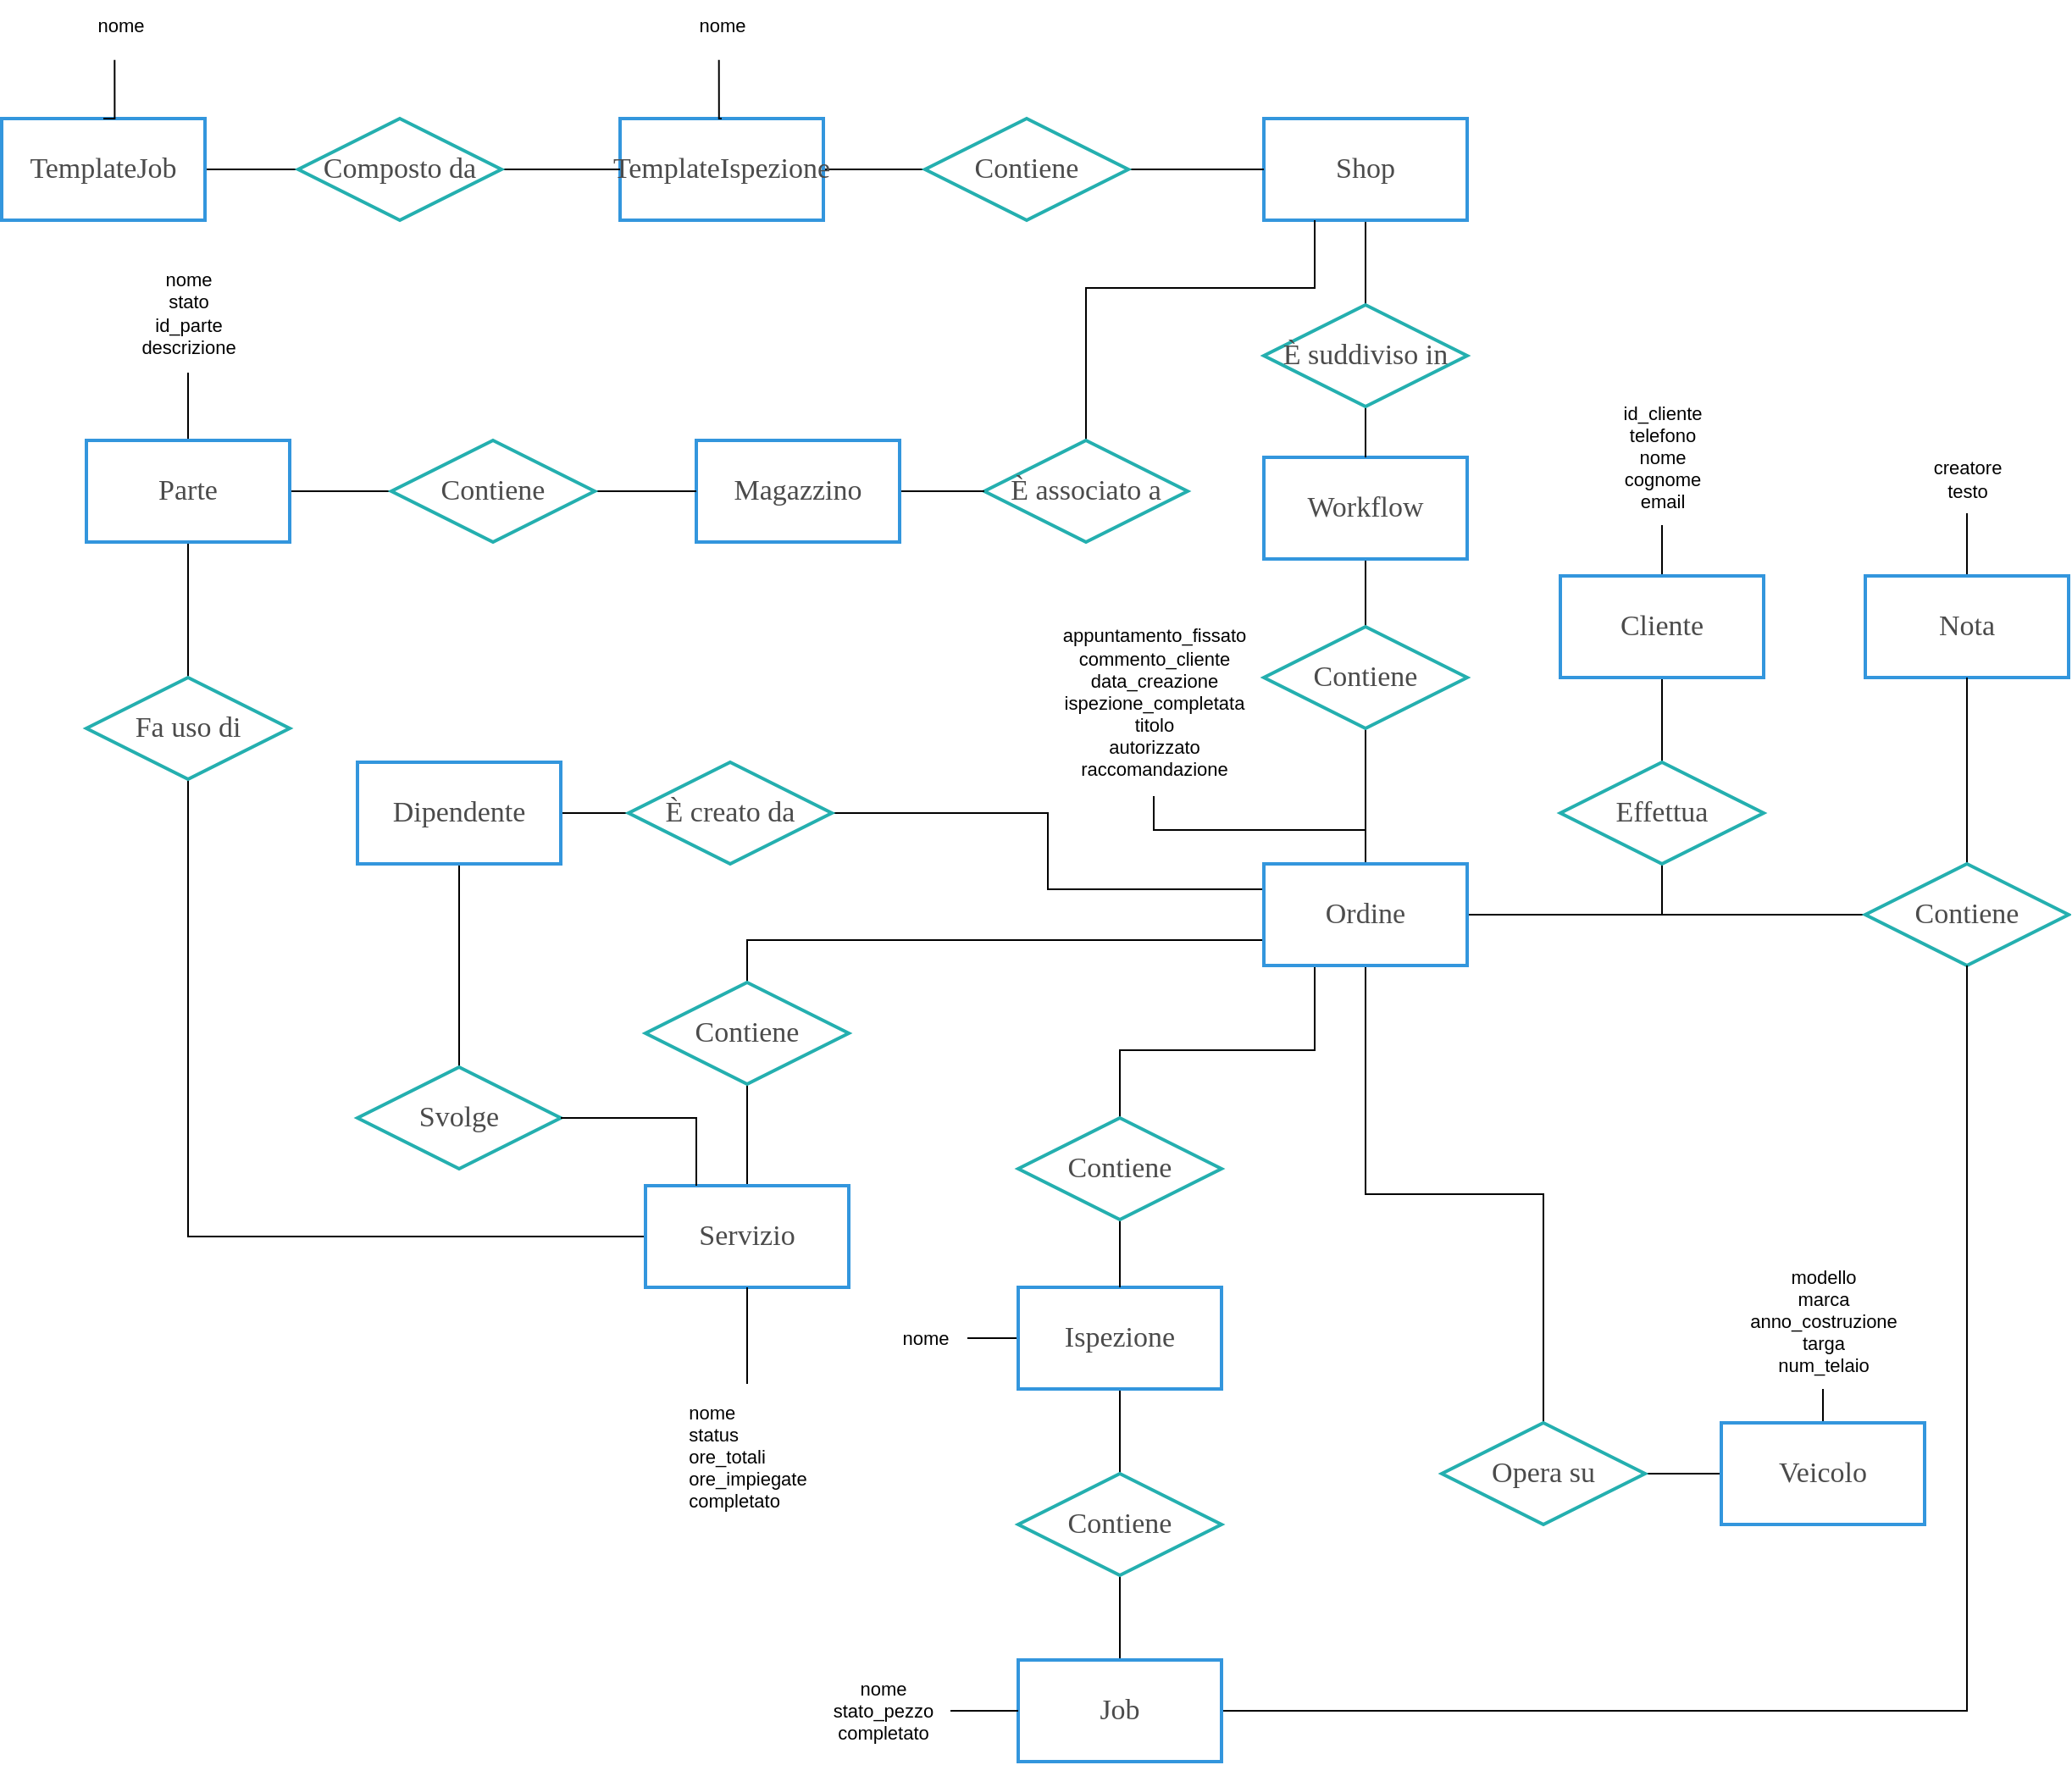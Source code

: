 <mxfile version="22.0.8" type="google">
  <diagram id="R2lEEEUBdFMjLlhIrx00" name="Page-1">
    <mxGraphModel grid="1" page="1" gridSize="10" guides="1" tooltips="1" connect="1" arrows="1" fold="1" pageScale="1" pageWidth="850" pageHeight="1100" math="0" shadow="0" extFonts="Permanent Marker^https://fonts.googleapis.com/css?family=Permanent+Marker">
      <root>
        <mxCell id="0" />
        <mxCell id="1" parent="0" />
        <mxCell id="-f9kYf8_g8l748EG_-C_-7" value="" style="edgeStyle=orthogonalEdgeStyle;rounded=0;orthogonalLoop=1;jettySize=auto;html=1;strokeColor=default;endArrow=none;endFill=0;" edge="1" parent="1" source="-f9kYf8_g8l748EG_-C_-5" target="-f9kYf8_g8l748EG_-C_-6">
          <mxGeometry relative="1" as="geometry" />
        </mxCell>
        <mxCell id="-f9kYf8_g8l748EG_-C_-5" value="Workflow" style="rounded=0;whiteSpace=wrap;html=1;strokeWidth=2;strokeColor=#3396dd;fontFamily=Verdana;fontSize=17;fontStyle=0;fontColor=#4D4D4D;" vertex="1" parent="1">
          <mxGeometry x="365" y="160" width="120" height="60" as="geometry" />
        </mxCell>
        <mxCell id="-f9kYf8_g8l748EG_-C_-9" value="" style="edgeStyle=orthogonalEdgeStyle;shape=connector;rounded=0;orthogonalLoop=1;jettySize=auto;html=1;labelBackgroundColor=default;strokeColor=default;align=center;verticalAlign=middle;fontFamily=Helvetica;fontSize=11;fontColor=default;endArrow=none;endFill=0;" edge="1" parent="1" source="-f9kYf8_g8l748EG_-C_-6" target="-f9kYf8_g8l748EG_-C_-8">
          <mxGeometry relative="1" as="geometry" />
        </mxCell>
        <mxCell id="-f9kYf8_g8l748EG_-C_-6" value="Contiene" style="rhombus;whiteSpace=wrap;html=1;strokeWidth=2;strokeColor=#24afaf;fontFamily=Verdana;fontSize=17;fontColor=#4B4B4B;" vertex="1" parent="1">
          <mxGeometry x="365" y="260" width="120" height="60" as="geometry" />
        </mxCell>
        <mxCell id="-f9kYf8_g8l748EG_-C_-15" value="" style="edgeStyle=orthogonalEdgeStyle;shape=connector;rounded=0;orthogonalLoop=1;jettySize=auto;html=1;labelBackgroundColor=default;strokeColor=default;align=center;verticalAlign=middle;fontFamily=Helvetica;fontSize=11;fontColor=default;endArrow=none;endFill=0;" edge="1" parent="1" source="-f9kYf8_g8l748EG_-C_-8" target="-f9kYf8_g8l748EG_-C_-14">
          <mxGeometry relative="1" as="geometry" />
        </mxCell>
        <mxCell id="-f9kYf8_g8l748EG_-C_-23" value="" style="edgeStyle=orthogonalEdgeStyle;shape=connector;rounded=0;orthogonalLoop=1;jettySize=auto;html=1;labelBackgroundColor=default;strokeColor=default;align=center;verticalAlign=middle;fontFamily=Helvetica;fontSize=11;fontColor=default;endArrow=none;endFill=0;entryX=0.5;entryY=1;entryDx=0;entryDy=0;" edge="1" parent="1" source="-f9kYf8_g8l748EG_-C_-8" target="-f9kYf8_g8l748EG_-C_-22">
          <mxGeometry relative="1" as="geometry" />
        </mxCell>
        <mxCell id="-f9kYf8_g8l748EG_-C_-31" style="edgeStyle=orthogonalEdgeStyle;shape=connector;rounded=0;orthogonalLoop=1;jettySize=auto;html=1;labelBackgroundColor=default;strokeColor=default;align=center;verticalAlign=middle;fontFamily=Helvetica;fontSize=11;fontColor=default;endArrow=none;endFill=0;" edge="1" parent="1" source="-f9kYf8_g8l748EG_-C_-8" target="-f9kYf8_g8l748EG_-C_-30">
          <mxGeometry relative="1" as="geometry" />
        </mxCell>
        <mxCell id="-f9kYf8_g8l748EG_-C_-37" style="edgeStyle=orthogonalEdgeStyle;shape=connector;rounded=0;orthogonalLoop=1;jettySize=auto;html=1;entryX=0;entryY=0.5;entryDx=0;entryDy=0;labelBackgroundColor=default;strokeColor=default;align=center;verticalAlign=middle;fontFamily=Helvetica;fontSize=11;fontColor=default;endArrow=none;endFill=0;" edge="1" parent="1" source="-f9kYf8_g8l748EG_-C_-8" target="-f9kYf8_g8l748EG_-C_-36">
          <mxGeometry relative="1" as="geometry" />
        </mxCell>
        <mxCell id="-f9kYf8_g8l748EG_-C_-43" style="edgeStyle=orthogonalEdgeStyle;shape=connector;rounded=0;orthogonalLoop=1;jettySize=auto;html=1;entryX=0.5;entryY=0;entryDx=0;entryDy=0;labelBackgroundColor=default;strokeColor=default;align=center;verticalAlign=middle;fontFamily=Helvetica;fontSize=11;fontColor=default;endArrow=none;endFill=0;exitX=0.25;exitY=1;exitDx=0;exitDy=0;" edge="1" parent="1" source="-f9kYf8_g8l748EG_-C_-8" target="-f9kYf8_g8l748EG_-C_-42">
          <mxGeometry relative="1" as="geometry">
            <Array as="points">
              <mxPoint x="395" y="510" />
              <mxPoint x="280" y="510" />
            </Array>
          </mxGeometry>
        </mxCell>
        <mxCell id="Grk35q4gSgS68jNmNNRj-3" style="rounded=0;orthogonalLoop=1;jettySize=auto;html=1;entryX=1;entryY=0.5;entryDx=0;entryDy=0;endArrow=none;endFill=0;exitX=0;exitY=0.25;exitDx=0;exitDy=0;edgeStyle=orthogonalEdgeStyle;" edge="1" parent="1" source="-f9kYf8_g8l748EG_-C_-8" target="Grk35q4gSgS68jNmNNRj-1">
          <mxGeometry relative="1" as="geometry">
            <mxPoint x="360" y="420" as="sourcePoint" />
          </mxGeometry>
        </mxCell>
        <mxCell id="Grk35q4gSgS68jNmNNRj-7" style="rounded=0;orthogonalLoop=1;jettySize=auto;html=1;entryX=0.5;entryY=0;entryDx=0;entryDy=0;endArrow=none;endFill=0;exitX=0;exitY=0.75;exitDx=0;exitDy=0;edgeStyle=orthogonalEdgeStyle;" edge="1" parent="1" source="-f9kYf8_g8l748EG_-C_-8" target="Grk35q4gSgS68jNmNNRj-6">
          <mxGeometry relative="1" as="geometry">
            <mxPoint x="360" y="440" as="sourcePoint" />
          </mxGeometry>
        </mxCell>
        <mxCell id="-f9kYf8_g8l748EG_-C_-8" value="Ordine" style="rounded=0;whiteSpace=wrap;html=1;strokeWidth=2;strokeColor=#3396dd;fontFamily=Verdana;fontSize=17;fontStyle=0;fontColor=#4D4D4D;" vertex="1" parent="1">
          <mxGeometry x="365" y="400" width="120" height="60" as="geometry" />
        </mxCell>
        <mxCell id="-f9kYf8_g8l748EG_-C_-24" value="" style="edgeStyle=orthogonalEdgeStyle;shape=connector;rounded=0;orthogonalLoop=1;jettySize=auto;html=1;labelBackgroundColor=default;strokeColor=default;align=center;verticalAlign=middle;fontFamily=Helvetica;fontSize=11;fontColor=default;endArrow=none;endFill=0;" edge="1" parent="1" source="-f9kYf8_g8l748EG_-C_-10" target="-f9kYf8_g8l748EG_-C_-22">
          <mxGeometry relative="1" as="geometry" />
        </mxCell>
        <mxCell id="-f9kYf8_g8l748EG_-C_-35" value="" style="edgeStyle=orthogonalEdgeStyle;shape=connector;rounded=0;orthogonalLoop=1;jettySize=auto;html=1;labelBackgroundColor=default;strokeColor=default;align=center;verticalAlign=middle;fontFamily=Helvetica;fontSize=11;fontColor=default;endArrow=none;endFill=0;" edge="1" parent="1" source="-f9kYf8_g8l748EG_-C_-10" target="-f9kYf8_g8l748EG_-C_-34">
          <mxGeometry relative="1" as="geometry" />
        </mxCell>
        <mxCell id="-f9kYf8_g8l748EG_-C_-10" value="Cliente" style="rounded=0;whiteSpace=wrap;html=1;strokeWidth=2;strokeColor=#3396dd;fontFamily=Verdana;fontSize=17;fontColor=#4B4B4B;" vertex="1" parent="1">
          <mxGeometry x="540" y="230" width="120" height="60" as="geometry" />
        </mxCell>
        <mxCell id="-f9kYf8_g8l748EG_-C_-16" value="" style="edgeStyle=orthogonalEdgeStyle;shape=connector;rounded=0;orthogonalLoop=1;jettySize=auto;html=1;labelBackgroundColor=default;strokeColor=default;align=center;verticalAlign=middle;fontFamily=Helvetica;fontSize=11;fontColor=default;endArrow=none;endFill=0;" edge="1" parent="1" source="-f9kYf8_g8l748EG_-C_-11" target="-f9kYf8_g8l748EG_-C_-14">
          <mxGeometry relative="1" as="geometry" />
        </mxCell>
        <mxCell id="-f9kYf8_g8l748EG_-C_-33" value="" style="edgeStyle=orthogonalEdgeStyle;shape=connector;rounded=0;orthogonalLoop=1;jettySize=auto;html=1;labelBackgroundColor=default;strokeColor=default;align=center;verticalAlign=middle;fontFamily=Helvetica;fontSize=11;fontColor=default;endArrow=none;endFill=0;" edge="1" parent="1" source="-f9kYf8_g8l748EG_-C_-11" target="-f9kYf8_g8l748EG_-C_-32">
          <mxGeometry relative="1" as="geometry" />
        </mxCell>
        <mxCell id="-f9kYf8_g8l748EG_-C_-11" value="Veicolo" style="rounded=0;whiteSpace=wrap;html=1;strokeWidth=2;strokeColor=#3396dd;fontFamily=Verdana;fontSize=17;fontColor=#4B4B4B;" vertex="1" parent="1">
          <mxGeometry x="635" y="730" width="120" height="60" as="geometry" />
        </mxCell>
        <mxCell id="XMlzGlEQkST-gz8FGXZO-26" style="edgeStyle=orthogonalEdgeStyle;shape=connector;rounded=0;orthogonalLoop=1;jettySize=auto;html=1;exitX=0.5;exitY=1;exitDx=0;exitDy=0;entryX=0.5;entryY=0;entryDx=0;entryDy=0;labelBackgroundColor=default;strokeColor=default;align=center;verticalAlign=middle;fontFamily=Helvetica;fontSize=11;fontColor=default;endArrow=none;endFill=0;" edge="1" parent="1" source="-f9kYf8_g8l748EG_-C_-12" target="XMlzGlEQkST-gz8FGXZO-25">
          <mxGeometry relative="1" as="geometry">
            <Array as="points">
              <mxPoint x="-110" y="460" />
              <mxPoint x="-110" y="460" />
            </Array>
          </mxGeometry>
        </mxCell>
        <mxCell id="Grk35q4gSgS68jNmNNRj-2" style="rounded=0;orthogonalLoop=1;jettySize=auto;html=1;entryX=0;entryY=0.5;entryDx=0;entryDy=0;endArrow=none;endFill=0;exitX=1;exitY=0.5;exitDx=0;exitDy=0;" edge="1" parent="1" source="-f9kYf8_g8l748EG_-C_-12" target="Grk35q4gSgS68jNmNNRj-1">
          <mxGeometry relative="1" as="geometry" />
        </mxCell>
        <mxCell id="-f9kYf8_g8l748EG_-C_-12" value="Dipendente" style="rounded=0;whiteSpace=wrap;html=1;strokeWidth=2;strokeColor=#3396dd;fontFamily=Verdana;fontSize=17;fontColor=#4B4B4B;" vertex="1" parent="1">
          <mxGeometry x="-170" y="340" width="120" height="60" as="geometry" />
        </mxCell>
        <mxCell id="-f9kYf8_g8l748EG_-C_-40" style="edgeStyle=orthogonalEdgeStyle;shape=connector;rounded=0;orthogonalLoop=1;jettySize=auto;html=1;labelBackgroundColor=default;strokeColor=default;align=center;verticalAlign=middle;fontFamily=Helvetica;fontSize=11;fontColor=default;endArrow=none;endFill=0;" edge="1" parent="1" source="-f9kYf8_g8l748EG_-C_-13" target="-f9kYf8_g8l748EG_-C_-39">
          <mxGeometry relative="1" as="geometry" />
        </mxCell>
        <mxCell id="-f9kYf8_g8l748EG_-C_-13" value="Nota" style="rounded=0;whiteSpace=wrap;html=1;strokeWidth=2;strokeColor=#3396dd;fontFamily=Verdana;fontSize=17;fontColor=#4B4B4B;" vertex="1" parent="1">
          <mxGeometry x="720" y="230" width="120" height="60" as="geometry" />
        </mxCell>
        <mxCell id="-f9kYf8_g8l748EG_-C_-14" value="Opera su" style="rhombus;whiteSpace=wrap;html=1;strokeWidth=2;strokeColor=#24afaf;fontFamily=Verdana;fontSize=17;fontColor=#4B4B4B;" vertex="1" parent="1">
          <mxGeometry x="470" y="730" width="120" height="60" as="geometry" />
        </mxCell>
        <mxCell id="-f9kYf8_g8l748EG_-C_-22" value="Effettua" style="rhombus;whiteSpace=wrap;html=1;strokeWidth=2;strokeColor=#24afaf;fontFamily=Verdana;fontSize=17;fontColor=#4B4B4B;" vertex="1" parent="1">
          <mxGeometry x="540" y="340" width="120" height="60" as="geometry" />
        </mxCell>
        <mxCell id="-f9kYf8_g8l748EG_-C_-27" value="" style="edgeStyle=orthogonalEdgeStyle;shape=connector;rounded=0;orthogonalLoop=1;jettySize=auto;html=1;labelBackgroundColor=default;strokeColor=default;align=center;verticalAlign=middle;fontFamily=Helvetica;fontSize=11;fontColor=default;endArrow=none;endFill=0;" edge="1" parent="1" source="-f9kYf8_g8l748EG_-C_-25" target="-f9kYf8_g8l748EG_-C_-26">
          <mxGeometry relative="1" as="geometry" />
        </mxCell>
        <mxCell id="-f9kYf8_g8l748EG_-C_-25" value="Shop" style="rounded=0;whiteSpace=wrap;html=1;strokeWidth=2;strokeColor=#3396dd;fontFamily=Verdana;fontSize=17;fontColor=#4B4B4B;" vertex="1" parent="1">
          <mxGeometry x="365" y="-40" width="120" height="60" as="geometry" />
        </mxCell>
        <mxCell id="-f9kYf8_g8l748EG_-C_-28" value="" style="edgeStyle=orthogonalEdgeStyle;shape=connector;rounded=0;orthogonalLoop=1;jettySize=auto;html=1;labelBackgroundColor=default;strokeColor=default;align=center;verticalAlign=middle;fontFamily=Helvetica;fontSize=11;fontColor=default;endArrow=none;endFill=0;" edge="1" parent="1" source="-f9kYf8_g8l748EG_-C_-26" target="-f9kYf8_g8l748EG_-C_-5">
          <mxGeometry relative="1" as="geometry" />
        </mxCell>
        <mxCell id="-f9kYf8_g8l748EG_-C_-26" value="È suddiviso in" style="rhombus;whiteSpace=wrap;html=1;strokeWidth=2;strokeColor=#24afaf;fontFamily=Verdana;fontSize=17;fontColor=#4B4B4B;" vertex="1" parent="1">
          <mxGeometry x="365" y="70" width="120" height="60" as="geometry" />
        </mxCell>
        <mxCell id="-f9kYf8_g8l748EG_-C_-30" value="appuntamento_fissato&lt;br&gt;commento_cliente&lt;br&gt;data_creazione&lt;br&gt;ispezione_completata&lt;br&gt;titolo&lt;br&gt;autorizzato&lt;br&gt;raccomandazione" style="text;html=1;align=center;verticalAlign=middle;resizable=0;points=[];autosize=1;strokeColor=none;fillColor=none;fontSize=11;fontFamily=Helvetica;fontColor=default;" vertex="1" parent="1">
          <mxGeometry x="235" y="250" width="130" height="110" as="geometry" />
        </mxCell>
        <mxCell id="-f9kYf8_g8l748EG_-C_-32" value="modello&lt;br&gt;marca&lt;br&gt;anno_costruzione&lt;br&gt;targa&lt;br&gt;num_telaio" style="text;html=1;align=center;verticalAlign=middle;resizable=0;points=[];autosize=1;strokeColor=none;fillColor=none;fontSize=11;fontFamily=Helvetica;fontColor=default;" vertex="1" parent="1">
          <mxGeometry x="640" y="630" width="110" height="80" as="geometry" />
        </mxCell>
        <mxCell id="-f9kYf8_g8l748EG_-C_-34" value="id_cliente&lt;br&gt;telefono&lt;br&gt;nome&lt;br&gt;cognome&lt;br&gt;email" style="text;html=1;align=center;verticalAlign=middle;resizable=0;points=[];autosize=1;strokeColor=none;fillColor=none;fontSize=11;fontFamily=Helvetica;fontColor=default;" vertex="1" parent="1">
          <mxGeometry x="565" y="120" width="70" height="80" as="geometry" />
        </mxCell>
        <mxCell id="-f9kYf8_g8l748EG_-C_-38" style="edgeStyle=orthogonalEdgeStyle;shape=connector;rounded=0;orthogonalLoop=1;jettySize=auto;html=1;labelBackgroundColor=default;strokeColor=default;align=center;verticalAlign=middle;fontFamily=Helvetica;fontSize=11;fontColor=default;endArrow=none;endFill=0;" edge="1" parent="1" source="-f9kYf8_g8l748EG_-C_-36" target="-f9kYf8_g8l748EG_-C_-13">
          <mxGeometry relative="1" as="geometry" />
        </mxCell>
        <mxCell id="-f9kYf8_g8l748EG_-C_-36" value="Contiene" style="rhombus;whiteSpace=wrap;html=1;strokeWidth=2;strokeColor=#24afaf;fontFamily=Verdana;fontSize=17;fontColor=#4B4B4B;" vertex="1" parent="1">
          <mxGeometry x="720" y="400" width="120" height="60" as="geometry" />
        </mxCell>
        <mxCell id="-f9kYf8_g8l748EG_-C_-39" value="creatore&lt;br&gt;testo" style="text;html=1;align=center;verticalAlign=middle;resizable=0;points=[];autosize=1;strokeColor=none;fillColor=none;fontSize=11;fontFamily=Helvetica;fontColor=default;" vertex="1" parent="1">
          <mxGeometry x="750" y="153" width="60" height="40" as="geometry" />
        </mxCell>
        <mxCell id="-f9kYf8_g8l748EG_-C_-47" value="" style="edgeStyle=orthogonalEdgeStyle;shape=connector;rounded=0;orthogonalLoop=1;jettySize=auto;html=1;labelBackgroundColor=default;strokeColor=default;align=center;verticalAlign=middle;fontFamily=Helvetica;fontSize=11;fontColor=default;endArrow=none;endFill=0;" edge="1" parent="1" source="-f9kYf8_g8l748EG_-C_-41" target="-f9kYf8_g8l748EG_-C_-45">
          <mxGeometry relative="1" as="geometry" />
        </mxCell>
        <mxCell id="-f9kYf8_g8l748EG_-C_-50" style="edgeStyle=orthogonalEdgeStyle;shape=connector;rounded=0;orthogonalLoop=1;jettySize=auto;html=1;labelBackgroundColor=default;strokeColor=default;align=center;verticalAlign=middle;fontFamily=Helvetica;fontSize=11;fontColor=default;endArrow=none;endFill=0;" edge="1" parent="1" source="-f9kYf8_g8l748EG_-C_-41" target="-f9kYf8_g8l748EG_-C_-49">
          <mxGeometry relative="1" as="geometry" />
        </mxCell>
        <mxCell id="-f9kYf8_g8l748EG_-C_-41" value="Ispezione" style="rounded=0;whiteSpace=wrap;html=1;strokeWidth=2;strokeColor=#3396dd;fontFamily=Verdana;fontSize=17;fontColor=#4B4B4B;" vertex="1" parent="1">
          <mxGeometry x="220" y="650" width="120" height="60" as="geometry" />
        </mxCell>
        <mxCell id="-f9kYf8_g8l748EG_-C_-44" style="edgeStyle=orthogonalEdgeStyle;shape=connector;rounded=0;orthogonalLoop=1;jettySize=auto;html=1;entryX=0.5;entryY=0;entryDx=0;entryDy=0;labelBackgroundColor=default;strokeColor=default;align=center;verticalAlign=middle;fontFamily=Helvetica;fontSize=11;fontColor=default;endArrow=none;endFill=0;" edge="1" parent="1" source="-f9kYf8_g8l748EG_-C_-42" target="-f9kYf8_g8l748EG_-C_-41">
          <mxGeometry relative="1" as="geometry" />
        </mxCell>
        <mxCell id="-f9kYf8_g8l748EG_-C_-42" value="Contiene" style="rhombus;whiteSpace=wrap;html=1;strokeWidth=2;strokeColor=#24afaf;fontFamily=Verdana;fontSize=17;fontColor=#4B4B4B;" vertex="1" parent="1">
          <mxGeometry x="220" y="550" width="120" height="60" as="geometry" />
        </mxCell>
        <mxCell id="-f9kYf8_g8l748EG_-C_-48" value="" style="edgeStyle=orthogonalEdgeStyle;shape=connector;rounded=0;orthogonalLoop=1;jettySize=auto;html=1;labelBackgroundColor=default;strokeColor=default;align=center;verticalAlign=middle;fontFamily=Helvetica;fontSize=11;fontColor=default;endArrow=none;endFill=0;" edge="1" parent="1" source="-f9kYf8_g8l748EG_-C_-45" target="-f9kYf8_g8l748EG_-C_-46">
          <mxGeometry relative="1" as="geometry" />
        </mxCell>
        <mxCell id="-f9kYf8_g8l748EG_-C_-45" value="Contiene" style="rhombus;whiteSpace=wrap;html=1;strokeWidth=2;strokeColor=#24afaf;fontFamily=Verdana;fontSize=17;fontColor=#4B4B4B;" vertex="1" parent="1">
          <mxGeometry x="220" y="760" width="120" height="60" as="geometry" />
        </mxCell>
        <mxCell id="-f9kYf8_g8l748EG_-C_-53" style="edgeStyle=orthogonalEdgeStyle;shape=connector;rounded=0;orthogonalLoop=1;jettySize=auto;html=1;entryX=0.5;entryY=1;entryDx=0;entryDy=0;labelBackgroundColor=default;strokeColor=default;align=center;verticalAlign=middle;fontFamily=Helvetica;fontSize=11;fontColor=default;endArrow=none;endFill=0;" edge="1" parent="1" source="-f9kYf8_g8l748EG_-C_-46" target="-f9kYf8_g8l748EG_-C_-36">
          <mxGeometry relative="1" as="geometry" />
        </mxCell>
        <mxCell id="-f9kYf8_g8l748EG_-C_-46" value="Job" style="rounded=0;whiteSpace=wrap;html=1;strokeWidth=2;strokeColor=#3396dd;fontFamily=Verdana;fontSize=17;fontColor=#4B4B4B;" vertex="1" parent="1">
          <mxGeometry x="220" y="870" width="120" height="60" as="geometry" />
        </mxCell>
        <mxCell id="-f9kYf8_g8l748EG_-C_-49" value="nome" style="text;html=1;align=center;verticalAlign=middle;resizable=0;points=[];autosize=1;strokeColor=none;fillColor=none;fontSize=11;fontFamily=Helvetica;fontColor=default;" vertex="1" parent="1">
          <mxGeometry x="140" y="665" width="50" height="30" as="geometry" />
        </mxCell>
        <mxCell id="-f9kYf8_g8l748EG_-C_-52" value="" style="edgeStyle=orthogonalEdgeStyle;shape=connector;rounded=0;orthogonalLoop=1;jettySize=auto;html=1;labelBackgroundColor=default;strokeColor=default;align=center;verticalAlign=middle;fontFamily=Helvetica;fontSize=11;fontColor=default;endArrow=none;endFill=0;" edge="1" parent="1" source="-f9kYf8_g8l748EG_-C_-51" target="-f9kYf8_g8l748EG_-C_-46">
          <mxGeometry relative="1" as="geometry" />
        </mxCell>
        <mxCell id="-f9kYf8_g8l748EG_-C_-51" value="nome&lt;br&gt;stato_pezzo&lt;br&gt;completato" style="text;html=1;align=center;verticalAlign=middle;resizable=0;points=[];autosize=1;strokeColor=none;fillColor=none;fontSize=11;fontFamily=Helvetica;fontColor=default;" vertex="1" parent="1">
          <mxGeometry x="100" y="875" width="80" height="50" as="geometry" />
        </mxCell>
        <mxCell id="XMlzGlEQkST-gz8FGXZO-5" style="edgeStyle=orthogonalEdgeStyle;rounded=0;orthogonalLoop=1;jettySize=auto;html=1;exitX=0.5;exitY=0;exitDx=0;exitDy=0;entryX=0.25;entryY=1;entryDx=0;entryDy=0;endArrow=none;endFill=0;" edge="1" parent="1" source="XMlzGlEQkST-gz8FGXZO-1" target="-f9kYf8_g8l748EG_-C_-25">
          <mxGeometry relative="1" as="geometry">
            <Array as="points">
              <mxPoint x="260" y="60" />
              <mxPoint x="395" y="60" />
            </Array>
          </mxGeometry>
        </mxCell>
        <mxCell id="XMlzGlEQkST-gz8FGXZO-1" value="È associato a" style="rhombus;whiteSpace=wrap;html=1;strokeWidth=2;strokeColor=#24afaf;fontFamily=Verdana;fontSize=17;fontColor=#4B4B4B;" vertex="1" parent="1">
          <mxGeometry x="200" y="150" width="120" height="60" as="geometry" />
        </mxCell>
        <mxCell id="XMlzGlEQkST-gz8FGXZO-6" style="edgeStyle=orthogonalEdgeStyle;shape=connector;rounded=0;orthogonalLoop=1;jettySize=auto;html=1;exitX=1;exitY=0.5;exitDx=0;exitDy=0;entryX=0;entryY=0.5;entryDx=0;entryDy=0;labelBackgroundColor=default;strokeColor=default;align=center;verticalAlign=middle;fontFamily=Helvetica;fontSize=11;fontColor=default;endArrow=none;endFill=0;" edge="1" parent="1" source="XMlzGlEQkST-gz8FGXZO-2" target="XMlzGlEQkST-gz8FGXZO-1">
          <mxGeometry relative="1" as="geometry" />
        </mxCell>
        <mxCell id="XMlzGlEQkST-gz8FGXZO-2" value="Magazzino" style="rounded=0;whiteSpace=wrap;html=1;strokeWidth=2;strokeColor=#3396dd;fontFamily=Verdana;fontSize=17;fontColor=#4B4B4B;" vertex="1" parent="1">
          <mxGeometry x="30" y="150" width="120" height="60" as="geometry" />
        </mxCell>
        <mxCell id="XMlzGlEQkST-gz8FGXZO-8" style="edgeStyle=orthogonalEdgeStyle;shape=connector;rounded=0;orthogonalLoop=1;jettySize=auto;html=1;exitX=1;exitY=0.5;exitDx=0;exitDy=0;entryX=0;entryY=0.5;entryDx=0;entryDy=0;labelBackgroundColor=default;strokeColor=default;align=center;verticalAlign=middle;fontFamily=Helvetica;fontSize=11;fontColor=default;endArrow=none;endFill=0;" edge="1" parent="1" source="XMlzGlEQkST-gz8FGXZO-3" target="XMlzGlEQkST-gz8FGXZO-4">
          <mxGeometry relative="1" as="geometry" />
        </mxCell>
        <mxCell id="XMlzGlEQkST-gz8FGXZO-10" style="edgeStyle=orthogonalEdgeStyle;shape=connector;rounded=0;orthogonalLoop=1;jettySize=auto;html=1;exitX=0.5;exitY=0;exitDx=0;exitDy=0;labelBackgroundColor=default;strokeColor=default;align=center;verticalAlign=middle;fontFamily=Helvetica;fontSize=11;fontColor=default;endArrow=none;endFill=0;" edge="1" parent="1" source="XMlzGlEQkST-gz8FGXZO-3" target="XMlzGlEQkST-gz8FGXZO-9">
          <mxGeometry relative="1" as="geometry" />
        </mxCell>
        <mxCell id="JbVRSTFgAdsVxS4TJH8S-2" style="edgeStyle=orthogonalEdgeStyle;rounded=0;orthogonalLoop=1;jettySize=auto;html=1;exitX=0.5;exitY=1;exitDx=0;exitDy=0;entryX=0.5;entryY=0;entryDx=0;entryDy=0;endArrow=none;endFill=0;" edge="1" parent="1" source="XMlzGlEQkST-gz8FGXZO-3" target="JbVRSTFgAdsVxS4TJH8S-1">
          <mxGeometry relative="1" as="geometry" />
        </mxCell>
        <mxCell id="XMlzGlEQkST-gz8FGXZO-3" value="Parte" style="rounded=0;whiteSpace=wrap;html=1;strokeWidth=2;strokeColor=#3396dd;fontFamily=Verdana;fontSize=17;fontColor=#4B4B4B;" vertex="1" parent="1">
          <mxGeometry x="-330" y="150" width="120" height="60" as="geometry" />
        </mxCell>
        <mxCell id="XMlzGlEQkST-gz8FGXZO-7" style="edgeStyle=orthogonalEdgeStyle;shape=connector;rounded=0;orthogonalLoop=1;jettySize=auto;html=1;exitX=1;exitY=0.5;exitDx=0;exitDy=0;entryX=0;entryY=0.5;entryDx=0;entryDy=0;labelBackgroundColor=default;strokeColor=default;align=center;verticalAlign=middle;fontFamily=Helvetica;fontSize=11;fontColor=default;endArrow=none;endFill=0;" edge="1" parent="1" source="XMlzGlEQkST-gz8FGXZO-4" target="XMlzGlEQkST-gz8FGXZO-2">
          <mxGeometry relative="1" as="geometry" />
        </mxCell>
        <mxCell id="XMlzGlEQkST-gz8FGXZO-4" value="Contiene" style="rhombus;whiteSpace=wrap;html=1;strokeWidth=2;strokeColor=#24afaf;fontFamily=Verdana;fontSize=17;fontColor=#4B4B4B;" vertex="1" parent="1">
          <mxGeometry x="-150" y="150" width="120" height="60" as="geometry" />
        </mxCell>
        <mxCell id="XMlzGlEQkST-gz8FGXZO-9" value="nome&lt;br&gt;stato&lt;br&gt;id_parte&lt;br&gt;descrizione" style="text;html=1;align=center;verticalAlign=middle;resizable=0;points=[];autosize=1;strokeColor=none;fillColor=none;fontSize=11;fontFamily=Helvetica;fontColor=default;" vertex="1" parent="1">
          <mxGeometry x="-310" y="40" width="80" height="70" as="geometry" />
        </mxCell>
        <mxCell id="XMlzGlEQkST-gz8FGXZO-14" style="edgeStyle=orthogonalEdgeStyle;shape=connector;rounded=0;orthogonalLoop=1;jettySize=auto;html=1;exitX=1;exitY=0.5;exitDx=0;exitDy=0;entryX=0;entryY=0.5;entryDx=0;entryDy=0;labelBackgroundColor=default;strokeColor=default;align=center;verticalAlign=middle;fontFamily=Helvetica;fontSize=11;fontColor=default;endArrow=none;endFill=0;" edge="1" parent="1" source="XMlzGlEQkST-gz8FGXZO-15" target="-f9kYf8_g8l748EG_-C_-25">
          <mxGeometry relative="1" as="geometry" />
        </mxCell>
        <mxCell id="XMlzGlEQkST-gz8FGXZO-16" style="edgeStyle=orthogonalEdgeStyle;shape=connector;rounded=0;orthogonalLoop=1;jettySize=auto;html=1;exitX=1;exitY=0.5;exitDx=0;exitDy=0;entryX=0;entryY=0.5;entryDx=0;entryDy=0;labelBackgroundColor=default;strokeColor=default;align=center;verticalAlign=middle;fontFamily=Helvetica;fontSize=11;fontColor=default;endArrow=none;endFill=0;" edge="1" parent="1" source="XMlzGlEQkST-gz8FGXZO-11" target="XMlzGlEQkST-gz8FGXZO-15">
          <mxGeometry relative="1" as="geometry" />
        </mxCell>
        <mxCell id="XMlzGlEQkST-gz8FGXZO-11" value="TemplateIspezione" style="rounded=0;whiteSpace=wrap;html=1;strokeWidth=2;strokeColor=#3396dd;fontFamily=Verdana;fontSize=17;fontColor=#4B4B4B;" vertex="1" parent="1">
          <mxGeometry x="-15" y="-40" width="120" height="60" as="geometry" />
        </mxCell>
        <mxCell id="XMlzGlEQkST-gz8FGXZO-12" value="nome" style="text;html=1;align=center;verticalAlign=middle;resizable=0;points=[];autosize=1;strokeColor=none;fillColor=none;fontSize=11;fontFamily=Helvetica;fontColor=default;" vertex="1" parent="1">
          <mxGeometry x="20" y="-110" width="50" height="30" as="geometry" />
        </mxCell>
        <mxCell id="XMlzGlEQkST-gz8FGXZO-13" style="edgeStyle=orthogonalEdgeStyle;shape=connector;rounded=0;orthogonalLoop=1;jettySize=auto;html=1;exitX=0.5;exitY=0;exitDx=0;exitDy=0;entryX=0.467;entryY=1.178;entryDx=0;entryDy=0;entryPerimeter=0;labelBackgroundColor=default;strokeColor=default;align=center;verticalAlign=middle;fontFamily=Helvetica;fontSize=11;fontColor=default;endArrow=none;endFill=0;" edge="1" parent="1" source="XMlzGlEQkST-gz8FGXZO-11" target="XMlzGlEQkST-gz8FGXZO-12">
          <mxGeometry relative="1" as="geometry" />
        </mxCell>
        <mxCell id="XMlzGlEQkST-gz8FGXZO-15" value="Contiene" style="rhombus;whiteSpace=wrap;html=1;strokeWidth=2;strokeColor=#24afaf;fontFamily=Verdana;fontSize=17;fontColor=#4B4B4B;" vertex="1" parent="1">
          <mxGeometry x="165" y="-40" width="120" height="60" as="geometry" />
        </mxCell>
        <mxCell id="XMlzGlEQkST-gz8FGXZO-18" style="edgeStyle=orthogonalEdgeStyle;shape=connector;rounded=0;orthogonalLoop=1;jettySize=auto;html=1;exitX=1;exitY=0.5;exitDx=0;exitDy=0;entryX=0;entryY=0.5;entryDx=0;entryDy=0;labelBackgroundColor=default;strokeColor=default;align=center;verticalAlign=middle;fontFamily=Helvetica;fontSize=11;fontColor=default;endArrow=none;endFill=0;" edge="1" parent="1" source="XMlzGlEQkST-gz8FGXZO-17" target="XMlzGlEQkST-gz8FGXZO-11">
          <mxGeometry relative="1" as="geometry" />
        </mxCell>
        <mxCell id="XMlzGlEQkST-gz8FGXZO-20" style="edgeStyle=orthogonalEdgeStyle;shape=connector;rounded=0;orthogonalLoop=1;jettySize=auto;html=1;exitX=0;exitY=0.5;exitDx=0;exitDy=0;entryX=1;entryY=0.5;entryDx=0;entryDy=0;labelBackgroundColor=default;strokeColor=default;align=center;verticalAlign=middle;fontFamily=Helvetica;fontSize=11;fontColor=default;endArrow=none;endFill=0;" edge="1" parent="1" source="XMlzGlEQkST-gz8FGXZO-17" target="XMlzGlEQkST-gz8FGXZO-19">
          <mxGeometry relative="1" as="geometry" />
        </mxCell>
        <mxCell id="XMlzGlEQkST-gz8FGXZO-17" value="Composto da" style="rhombus;whiteSpace=wrap;html=1;strokeWidth=2;strokeColor=#24afaf;fontFamily=Verdana;fontSize=17;fontColor=#4B4B4B;" vertex="1" parent="1">
          <mxGeometry x="-205" y="-40" width="120" height="60" as="geometry" />
        </mxCell>
        <mxCell id="XMlzGlEQkST-gz8FGXZO-19" value="TemplateJob" style="rounded=0;whiteSpace=wrap;html=1;strokeWidth=2;strokeColor=#3396dd;fontFamily=Verdana;fontSize=17;fontColor=#4B4B4B;" vertex="1" parent="1">
          <mxGeometry x="-380" y="-40" width="120" height="60" as="geometry" />
        </mxCell>
        <mxCell id="XMlzGlEQkST-gz8FGXZO-21" value="nome" style="text;html=1;align=center;verticalAlign=middle;resizable=0;points=[];autosize=1;strokeColor=none;fillColor=none;fontSize=11;fontFamily=Helvetica;fontColor=default;" vertex="1" parent="1">
          <mxGeometry x="-335" y="-110" width="50" height="30" as="geometry" />
        </mxCell>
        <mxCell id="XMlzGlEQkST-gz8FGXZO-23" style="edgeStyle=orthogonalEdgeStyle;shape=connector;rounded=0;orthogonalLoop=1;jettySize=auto;html=1;exitX=0.5;exitY=0;exitDx=0;exitDy=0;entryX=0.433;entryY=1.178;entryDx=0;entryDy=0;entryPerimeter=0;labelBackgroundColor=default;strokeColor=default;align=center;verticalAlign=middle;fontFamily=Helvetica;fontSize=11;fontColor=default;endArrow=none;endFill=0;" edge="1" parent="1" source="XMlzGlEQkST-gz8FGXZO-19" target="XMlzGlEQkST-gz8FGXZO-21">
          <mxGeometry relative="1" as="geometry" />
        </mxCell>
        <mxCell id="Grk35q4gSgS68jNmNNRj-8" style="rounded=0;orthogonalLoop=1;jettySize=auto;html=1;entryX=0.5;entryY=1;entryDx=0;entryDy=0;exitX=0.5;exitY=0;exitDx=0;exitDy=0;endArrow=none;endFill=0;" edge="1" parent="1" source="XMlzGlEQkST-gz8FGXZO-24" target="Grk35q4gSgS68jNmNNRj-6">
          <mxGeometry relative="1" as="geometry" />
        </mxCell>
        <mxCell id="JbVRSTFgAdsVxS4TJH8S-3" style="edgeStyle=orthogonalEdgeStyle;rounded=0;orthogonalLoop=1;jettySize=auto;html=1;exitX=0;exitY=0.5;exitDx=0;exitDy=0;entryX=0.5;entryY=1;entryDx=0;entryDy=0;endArrow=none;endFill=0;" edge="1" parent="1" source="XMlzGlEQkST-gz8FGXZO-24" target="JbVRSTFgAdsVxS4TJH8S-1">
          <mxGeometry relative="1" as="geometry">
            <Array as="points">
              <mxPoint x="-270" y="620" />
            </Array>
          </mxGeometry>
        </mxCell>
        <mxCell id="XMlzGlEQkST-gz8FGXZO-24" value="Servizio" style="rounded=0;whiteSpace=wrap;html=1;strokeWidth=2;strokeColor=#3396dd;fontFamily=Verdana;fontSize=17;fontColor=#4B4B4B;" vertex="1" parent="1">
          <mxGeometry y="590" width="120" height="60" as="geometry" />
        </mxCell>
        <mxCell id="XMlzGlEQkST-gz8FGXZO-25" value="Svolge" style="rhombus;whiteSpace=wrap;html=1;strokeWidth=2;strokeColor=#24afaf;fontFamily=Verdana;fontSize=17;fontColor=#4B4B4B;" vertex="1" parent="1">
          <mxGeometry x="-170" y="520" width="120" height="60" as="geometry" />
        </mxCell>
        <mxCell id="XMlzGlEQkST-gz8FGXZO-28" value="&lt;div style=&quot;text-align: left;&quot;&gt;&lt;span style=&quot;background-color: initial;&quot;&gt;nome&lt;/span&gt;&lt;/div&gt;&lt;div style=&quot;text-align: left;&quot;&gt;&lt;span style=&quot;background-color: initial;&quot;&gt;status&lt;/span&gt;&lt;/div&gt;&lt;div style=&quot;text-align: left;&quot;&gt;&lt;span style=&quot;background-color: initial;&quot;&gt;ore_totali&lt;/span&gt;&lt;/div&gt;&lt;div style=&quot;text-align: left;&quot;&gt;&lt;span style=&quot;background-color: initial;&quot;&gt;ore_impiegate&lt;/span&gt;&lt;/div&gt;&lt;div style=&quot;text-align: left;&quot;&gt;&lt;span style=&quot;background-color: initial;&quot;&gt;completato&lt;/span&gt;&lt;/div&gt;" style="text;html=1;align=center;verticalAlign=middle;resizable=0;points=[];autosize=1;strokeColor=none;fillColor=none;fontSize=11;fontFamily=Helvetica;fontColor=default;" vertex="1" parent="1">
          <mxGeometry x="15" y="710" width="90" height="80" as="geometry" />
        </mxCell>
        <mxCell id="Grk35q4gSgS68jNmNNRj-1" value="È creato da" style="rhombus;whiteSpace=wrap;html=1;strokeWidth=2;strokeColor=#24afaf;fontFamily=Verdana;fontSize=17;fontColor=#4B4B4B;" vertex="1" parent="1">
          <mxGeometry x="-10" y="340" width="120" height="60" as="geometry" />
        </mxCell>
        <mxCell id="Grk35q4gSgS68jNmNNRj-6" value="Contiene" style="rhombus;whiteSpace=wrap;html=1;strokeWidth=2;strokeColor=#24afaf;fontFamily=Verdana;fontSize=17;fontColor=#4B4B4B;" vertex="1" parent="1">
          <mxGeometry y="470" width="120" height="60" as="geometry" />
        </mxCell>
        <mxCell id="Grk35q4gSgS68jNmNNRj-9" style="rounded=0;orthogonalLoop=1;jettySize=auto;html=1;entryX=0.5;entryY=-0.038;entryDx=0;entryDy=0;entryPerimeter=0;endArrow=none;endFill=0;" edge="1" parent="1" source="XMlzGlEQkST-gz8FGXZO-24" target="XMlzGlEQkST-gz8FGXZO-28">
          <mxGeometry relative="1" as="geometry" />
        </mxCell>
        <mxCell id="Grk35q4gSgS68jNmNNRj-10" value="" style="shape=connector;rounded=0;orthogonalLoop=1;jettySize=auto;html=1;exitX=1;exitY=0.5;exitDx=0;exitDy=0;entryX=0.25;entryY=0;entryDx=0;entryDy=0;labelBackgroundColor=default;strokeColor=default;align=center;verticalAlign=middle;fontFamily=Helvetica;fontSize=11;fontColor=default;endArrow=none;endFill=0;edgeStyle=orthogonalEdgeStyle;" edge="1" parent="1" source="XMlzGlEQkST-gz8FGXZO-25" target="XMlzGlEQkST-gz8FGXZO-24">
          <mxGeometry relative="1" as="geometry">
            <mxPoint x="-360" y="580" as="sourcePoint" />
            <mxPoint x="240" y="490" as="targetPoint" />
          </mxGeometry>
        </mxCell>
        <mxCell id="JbVRSTFgAdsVxS4TJH8S-1" value="Fa uso di" style="rhombus;whiteSpace=wrap;html=1;strokeWidth=2;strokeColor=#24afaf;fontFamily=Verdana;fontSize=17;fontColor=#4B4B4B;" vertex="1" parent="1">
          <mxGeometry x="-330" y="290" width="120" height="60" as="geometry" />
        </mxCell>
      </root>
    </mxGraphModel>
  </diagram>
</mxfile>

